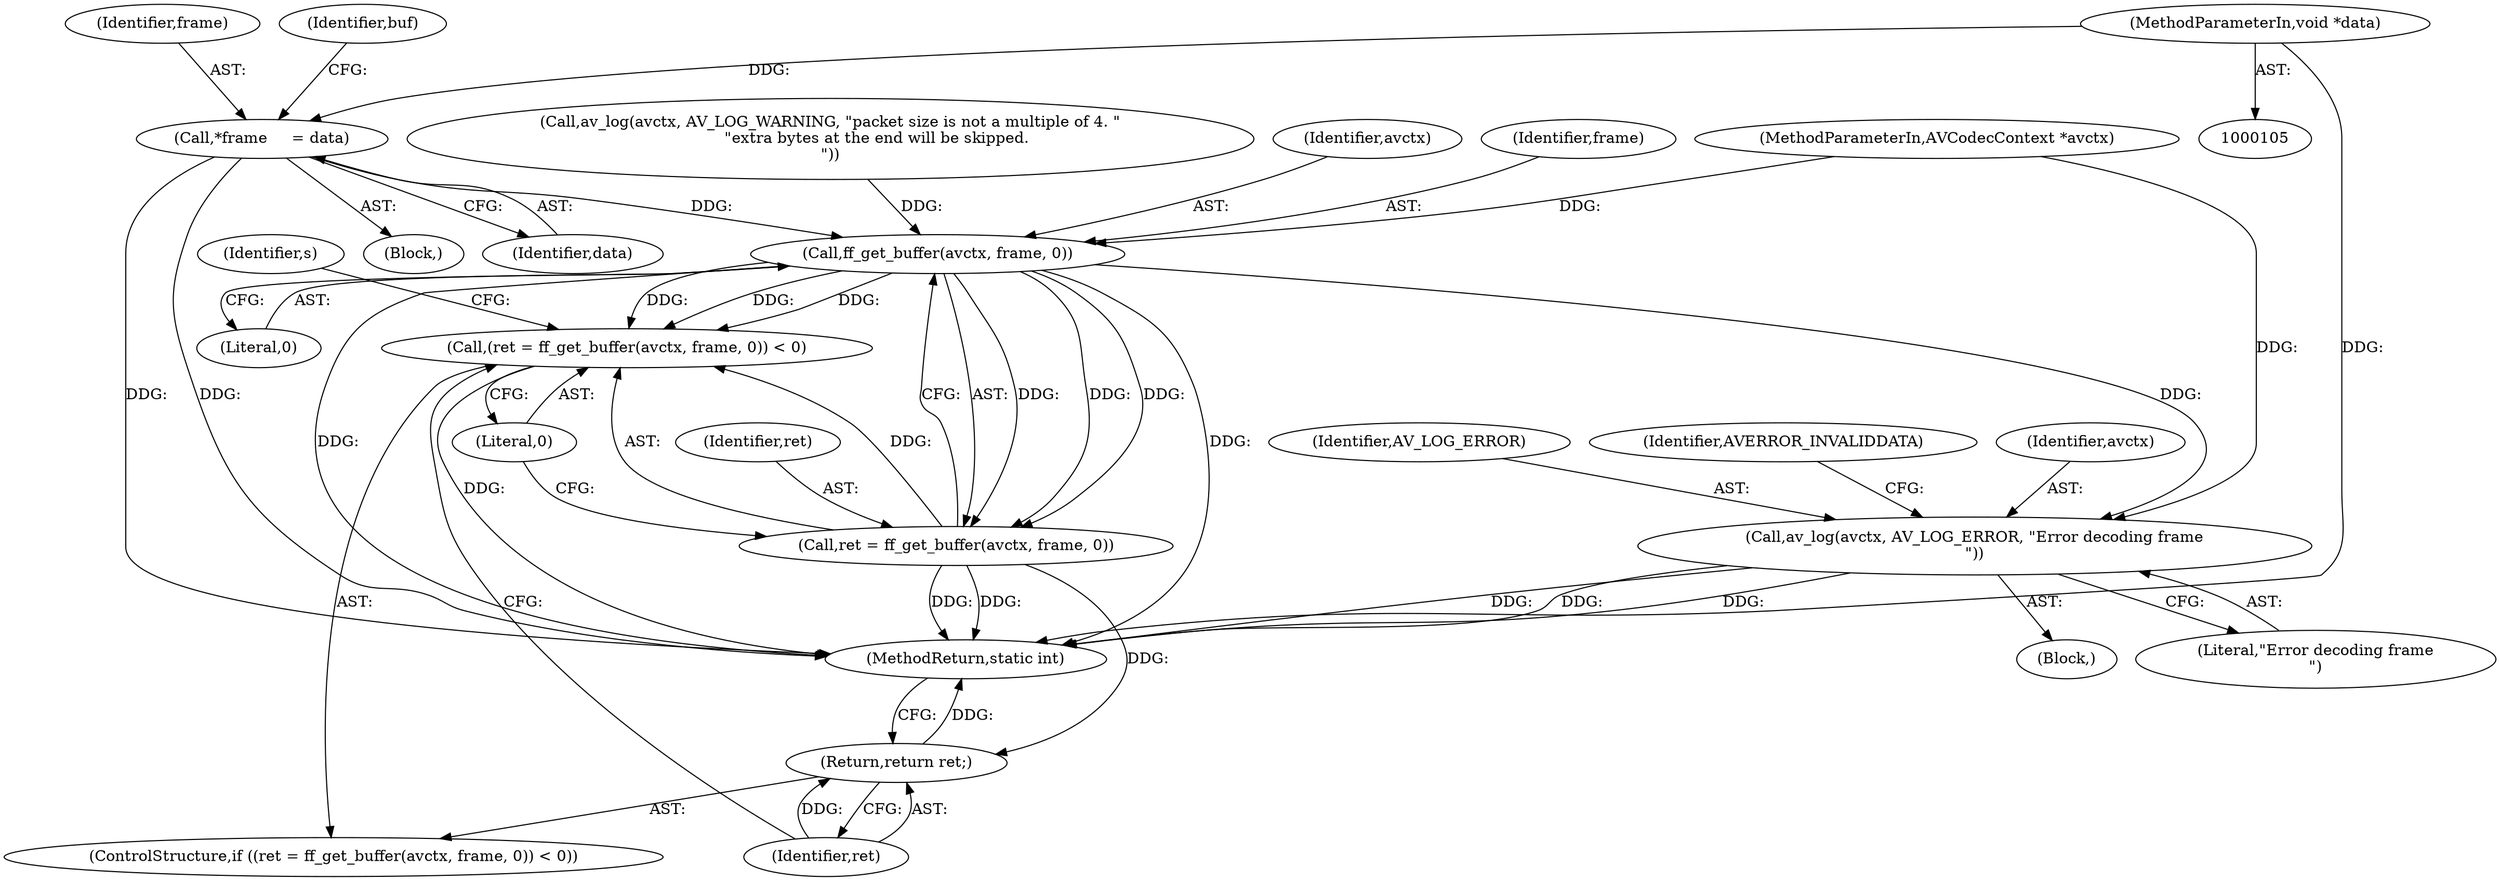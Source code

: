 digraph "0_FFmpeg_ba4beaf6149f7241c8bd85fe853318c2f6837ad0@pointer" {
"1000107" [label="(MethodParameterIn,void *data)"];
"1000112" [label="(Call,*frame     = data)"];
"1000512" [label="(Call,ff_get_buffer(avctx, frame, 0))"];
"1000509" [label="(Call,(ret = ff_get_buffer(avctx, frame, 0)) < 0)"];
"1000510" [label="(Call,ret = ff_get_buffer(avctx, frame, 0))"];
"1000517" [label="(Return,return ret;)"];
"1000554" [label="(Call,av_log(avctx, AV_LOG_ERROR, \"Error decoding frame\n\"))"];
"1000557" [label="(Literal,\"Error decoding frame\n\")"];
"1000189" [label="(Call,av_log(avctx, AV_LOG_WARNING, \"packet size is not a multiple of 4. \"\n                   \"extra bytes at the end will be skipped.\n\"))"];
"1000112" [label="(Call,*frame     = data)"];
"1000513" [label="(Identifier,avctx)"];
"1000556" [label="(Identifier,AV_LOG_ERROR)"];
"1000719" [label="(MethodReturn,static int)"];
"1000518" [label="(Identifier,ret)"];
"1000511" [label="(Identifier,ret)"];
"1000113" [label="(Identifier,frame)"];
"1000117" [label="(Identifier,buf)"];
"1000510" [label="(Call,ret = ff_get_buffer(avctx, frame, 0))"];
"1000110" [label="(Block,)"];
"1000515" [label="(Literal,0)"];
"1000559" [label="(Identifier,AVERROR_INVALIDDATA)"];
"1000509" [label="(Call,(ret = ff_get_buffer(avctx, frame, 0)) < 0)"];
"1000555" [label="(Identifier,avctx)"];
"1000512" [label="(Call,ff_get_buffer(avctx, frame, 0))"];
"1000548" [label="(Block,)"];
"1000114" [label="(Identifier,data)"];
"1000517" [label="(Return,return ret;)"];
"1000107" [label="(MethodParameterIn,void *data)"];
"1000554" [label="(Call,av_log(avctx, AV_LOG_ERROR, \"Error decoding frame\n\"))"];
"1000514" [label="(Identifier,frame)"];
"1000508" [label="(ControlStructure,if ((ret = ff_get_buffer(avctx, frame, 0)) < 0))"];
"1000106" [label="(MethodParameterIn,AVCodecContext *avctx)"];
"1000516" [label="(Literal,0)"];
"1000521" [label="(Identifier,s)"];
"1000107" -> "1000105"  [label="AST: "];
"1000107" -> "1000719"  [label="DDG: "];
"1000107" -> "1000112"  [label="DDG: "];
"1000112" -> "1000110"  [label="AST: "];
"1000112" -> "1000114"  [label="CFG: "];
"1000113" -> "1000112"  [label="AST: "];
"1000114" -> "1000112"  [label="AST: "];
"1000117" -> "1000112"  [label="CFG: "];
"1000112" -> "1000719"  [label="DDG: "];
"1000112" -> "1000719"  [label="DDG: "];
"1000112" -> "1000512"  [label="DDG: "];
"1000512" -> "1000510"  [label="AST: "];
"1000512" -> "1000515"  [label="CFG: "];
"1000513" -> "1000512"  [label="AST: "];
"1000514" -> "1000512"  [label="AST: "];
"1000515" -> "1000512"  [label="AST: "];
"1000510" -> "1000512"  [label="CFG: "];
"1000512" -> "1000719"  [label="DDG: "];
"1000512" -> "1000719"  [label="DDG: "];
"1000512" -> "1000509"  [label="DDG: "];
"1000512" -> "1000509"  [label="DDG: "];
"1000512" -> "1000509"  [label="DDG: "];
"1000512" -> "1000510"  [label="DDG: "];
"1000512" -> "1000510"  [label="DDG: "];
"1000512" -> "1000510"  [label="DDG: "];
"1000189" -> "1000512"  [label="DDG: "];
"1000106" -> "1000512"  [label="DDG: "];
"1000512" -> "1000554"  [label="DDG: "];
"1000509" -> "1000508"  [label="AST: "];
"1000509" -> "1000516"  [label="CFG: "];
"1000510" -> "1000509"  [label="AST: "];
"1000516" -> "1000509"  [label="AST: "];
"1000518" -> "1000509"  [label="CFG: "];
"1000521" -> "1000509"  [label="CFG: "];
"1000509" -> "1000719"  [label="DDG: "];
"1000510" -> "1000509"  [label="DDG: "];
"1000511" -> "1000510"  [label="AST: "];
"1000516" -> "1000510"  [label="CFG: "];
"1000510" -> "1000719"  [label="DDG: "];
"1000510" -> "1000719"  [label="DDG: "];
"1000510" -> "1000517"  [label="DDG: "];
"1000517" -> "1000508"  [label="AST: "];
"1000517" -> "1000518"  [label="CFG: "];
"1000518" -> "1000517"  [label="AST: "];
"1000719" -> "1000517"  [label="CFG: "];
"1000517" -> "1000719"  [label="DDG: "];
"1000518" -> "1000517"  [label="DDG: "];
"1000554" -> "1000548"  [label="AST: "];
"1000554" -> "1000557"  [label="CFG: "];
"1000555" -> "1000554"  [label="AST: "];
"1000556" -> "1000554"  [label="AST: "];
"1000557" -> "1000554"  [label="AST: "];
"1000559" -> "1000554"  [label="CFG: "];
"1000554" -> "1000719"  [label="DDG: "];
"1000554" -> "1000719"  [label="DDG: "];
"1000554" -> "1000719"  [label="DDG: "];
"1000106" -> "1000554"  [label="DDG: "];
}
